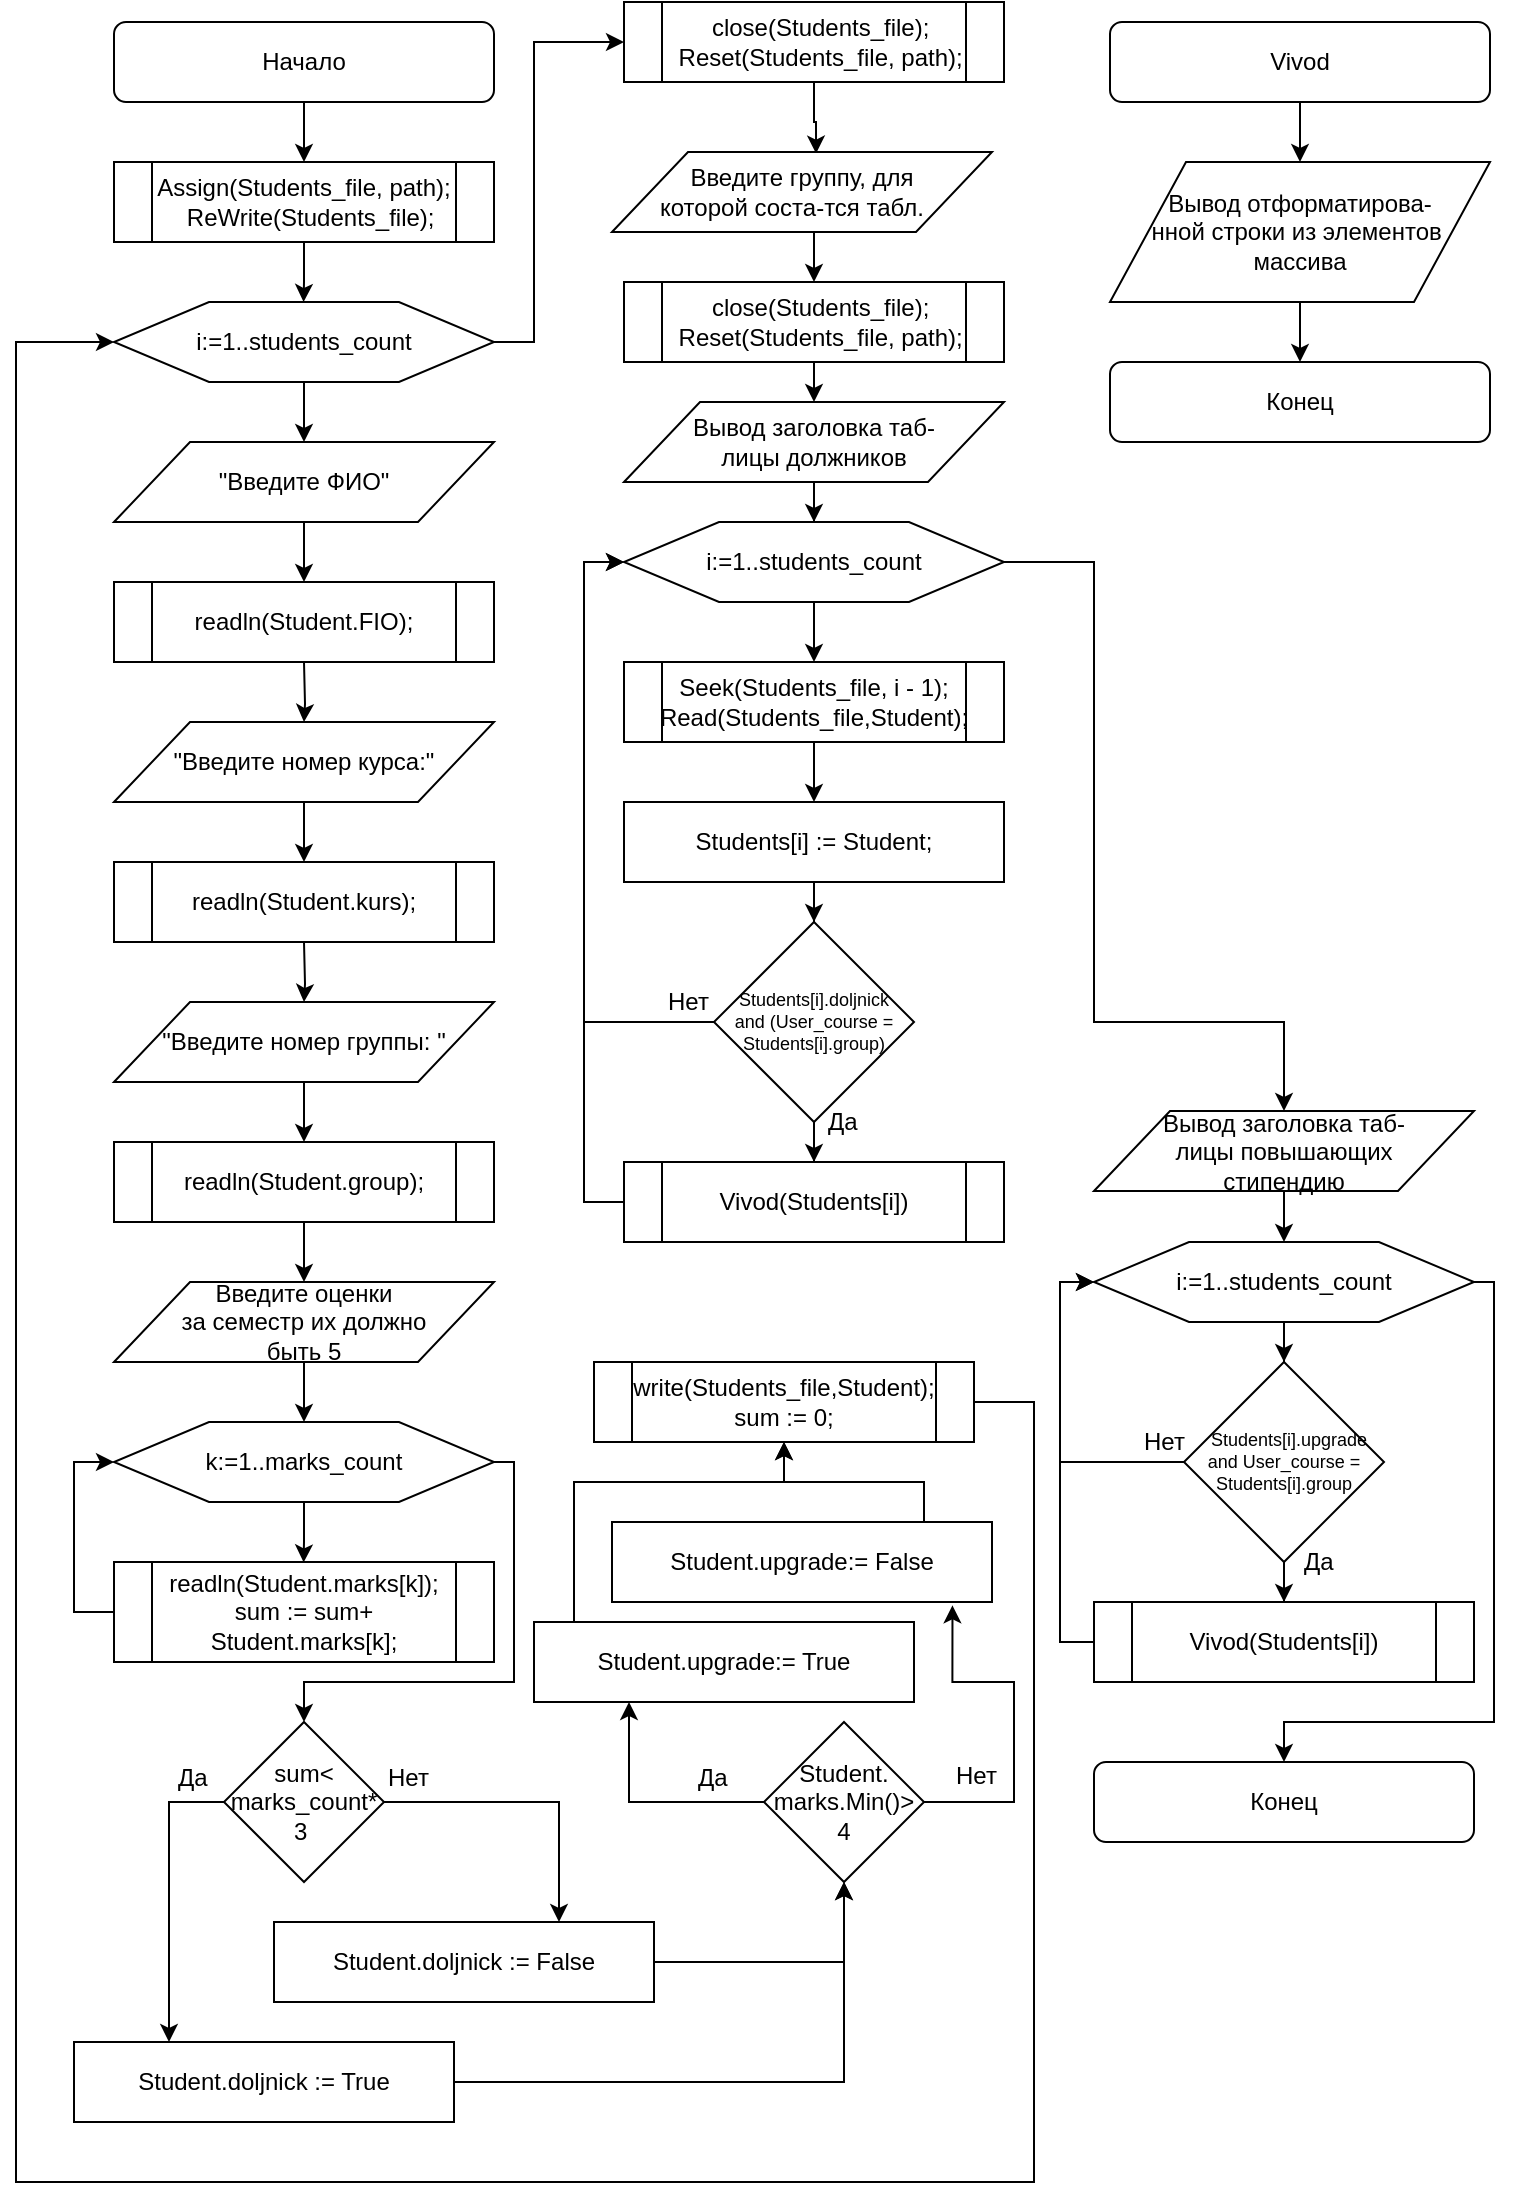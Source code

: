 <mxfile version="12.2.8" type="device" pages="1"><diagram id="uEKd1bKO2W12qdS3lmsV" name="Page-1"><mxGraphModel dx="920" dy="822" grid="1" gridSize="10" guides="1" tooltips="1" connect="1" arrows="1" fold="1" page="1" pageScale="1" pageWidth="826" pageHeight="1169" math="0" shadow="0"><root><mxCell id="0"/><mxCell id="1" parent="0"/><mxCell id="kkYclSk8KQMGGhpeGAz3-8" style="edgeStyle=orthogonalEdgeStyle;rounded=0;orthogonalLoop=1;jettySize=auto;html=1;" parent="1" source="kkYclSk8KQMGGhpeGAz3-1" target="kkYclSk8KQMGGhpeGAz3-7" edge="1"><mxGeometry relative="1" as="geometry"/></mxCell><mxCell id="kkYclSk8KQMGGhpeGAz3-1" value="Начало" style="rounded=1;whiteSpace=wrap;html=1;" parent="1" vertex="1"><mxGeometry x="120" y="40" width="190" height="40" as="geometry"/></mxCell><mxCell id="kkYclSk8KQMGGhpeGAz3-4" style="edgeStyle=orthogonalEdgeStyle;rounded=0;orthogonalLoop=1;jettySize=auto;html=1;" parent="1" source="kkYclSk8KQMGGhpeGAz3-2" target="kkYclSk8KQMGGhpeGAz3-3" edge="1"><mxGeometry relative="1" as="geometry"/></mxCell><mxCell id="kkYclSk8KQMGGhpeGAz3-2" value="Vivod" style="rounded=1;whiteSpace=wrap;html=1;" parent="1" vertex="1"><mxGeometry x="618" y="40" width="190" height="40" as="geometry"/></mxCell><mxCell id="kkYclSk8KQMGGhpeGAz3-6" style="edgeStyle=orthogonalEdgeStyle;rounded=0;orthogonalLoop=1;jettySize=auto;html=1;entryX=0.5;entryY=0;entryDx=0;entryDy=0;" parent="1" source="kkYclSk8KQMGGhpeGAz3-3" target="kkYclSk8KQMGGhpeGAz3-5" edge="1"><mxGeometry relative="1" as="geometry"/></mxCell><mxCell id="kkYclSk8KQMGGhpeGAz3-3" value="Вывод отформатирова-&lt;br&gt;нной строки из элементов&amp;nbsp;&lt;br&gt;массива" style="shape=parallelogram;perimeter=parallelogramPerimeter;whiteSpace=wrap;html=1;" parent="1" vertex="1"><mxGeometry x="618" y="110" width="190" height="70" as="geometry"/></mxCell><mxCell id="kkYclSk8KQMGGhpeGAz3-5" value="Конец" style="rounded=1;whiteSpace=wrap;html=1;" parent="1" vertex="1"><mxGeometry x="618" y="210" width="190" height="40" as="geometry"/></mxCell><mxCell id="kkYclSk8KQMGGhpeGAz3-12" style="edgeStyle=orthogonalEdgeStyle;rounded=0;orthogonalLoop=1;jettySize=auto;html=1;" parent="1" source="kkYclSk8KQMGGhpeGAz3-7" edge="1"><mxGeometry relative="1" as="geometry"><mxPoint x="214.793" y="180" as="targetPoint"/></mxGeometry></mxCell><mxCell id="kkYclSk8KQMGGhpeGAz3-7" value="&lt;div&gt;Assign(Students_file, path);&lt;/div&gt;&lt;div&gt;&amp;nbsp; ReWrite(Students_file);&lt;/div&gt;" style="shape=process;whiteSpace=wrap;html=1;backgroundOutline=1;" parent="1" vertex="1"><mxGeometry x="120" y="110" width="190" height="40" as="geometry"/></mxCell><mxCell id="kkYclSk8KQMGGhpeGAz3-10" value="readln(Student.FIO);" style="shape=process;whiteSpace=wrap;html=1;backgroundOutline=1;" parent="1" vertex="1"><mxGeometry x="120" y="320" width="190" height="40" as="geometry"/></mxCell><mxCell id="k2EgbOSEoCceHoaoDrdN-3" style="edgeStyle=orthogonalEdgeStyle;rounded=0;orthogonalLoop=1;jettySize=auto;html=1;" parent="1" source="kkYclSk8KQMGGhpeGAz3-13" target="k2EgbOSEoCceHoaoDrdN-2" edge="1"><mxGeometry relative="1" as="geometry"/></mxCell><mxCell id="k2EgbOSEoCceHoaoDrdN-49" style="edgeStyle=orthogonalEdgeStyle;rounded=0;orthogonalLoop=1;jettySize=auto;html=1;entryX=0;entryY=0.5;entryDx=0;entryDy=0;" parent="1" source="kkYclSk8KQMGGhpeGAz3-13" target="k2EgbOSEoCceHoaoDrdN-46" edge="1"><mxGeometry relative="1" as="geometry"><Array as="points"><mxPoint x="330" y="200"/><mxPoint x="330" y="50"/></Array></mxGeometry></mxCell><mxCell id="kkYclSk8KQMGGhpeGAz3-13" value="i:=1..students_count" style="shape=hexagon;perimeter=hexagonPerimeter2;whiteSpace=wrap;html=1;" parent="1" vertex="1"><mxGeometry x="120" y="180" width="190" height="40" as="geometry"/></mxCell><mxCell id="k2EgbOSEoCceHoaoDrdN-4" style="edgeStyle=orthogonalEdgeStyle;rounded=0;orthogonalLoop=1;jettySize=auto;html=1;entryX=0.5;entryY=0;entryDx=0;entryDy=0;" parent="1" source="k2EgbOSEoCceHoaoDrdN-2" target="kkYclSk8KQMGGhpeGAz3-10" edge="1"><mxGeometry relative="1" as="geometry"><mxPoint x="215" y="310" as="targetPoint"/></mxGeometry></mxCell><mxCell id="k2EgbOSEoCceHoaoDrdN-2" value="&quot;Введите ФИО&quot;" style="shape=parallelogram;perimeter=parallelogramPerimeter;whiteSpace=wrap;html=1;" parent="1" vertex="1"><mxGeometry x="120" y="250" width="190" height="40" as="geometry"/></mxCell><mxCell id="k2EgbOSEoCceHoaoDrdN-7" style="edgeStyle=orthogonalEdgeStyle;rounded=0;orthogonalLoop=1;jettySize=auto;html=1;" parent="1" target="k2EgbOSEoCceHoaoDrdN-8" edge="1"><mxGeometry relative="1" as="geometry"><mxPoint x="215" y="360" as="sourcePoint"/></mxGeometry></mxCell><mxCell id="k2EgbOSEoCceHoaoDrdN-8" value="&quot;Введите номер курса:&quot;" style="shape=parallelogram;perimeter=parallelogramPerimeter;whiteSpace=wrap;html=1;" parent="1" vertex="1"><mxGeometry x="120" y="390" width="190" height="40" as="geometry"/></mxCell><mxCell id="k2EgbOSEoCceHoaoDrdN-9" value="readln(Student.kurs);" style="shape=process;whiteSpace=wrap;html=1;backgroundOutline=1;" parent="1" vertex="1"><mxGeometry x="120" y="460" width="190" height="40" as="geometry"/></mxCell><mxCell id="k2EgbOSEoCceHoaoDrdN-10" style="edgeStyle=orthogonalEdgeStyle;rounded=0;orthogonalLoop=1;jettySize=auto;html=1;entryX=0.5;entryY=0;entryDx=0;entryDy=0;" parent="1" source="k2EgbOSEoCceHoaoDrdN-8" target="k2EgbOSEoCceHoaoDrdN-9" edge="1"><mxGeometry relative="1" as="geometry"><mxPoint x="215" y="450" as="targetPoint"/></mxGeometry></mxCell><mxCell id="k2EgbOSEoCceHoaoDrdN-11" style="edgeStyle=orthogonalEdgeStyle;rounded=0;orthogonalLoop=1;jettySize=auto;html=1;" parent="1" target="k2EgbOSEoCceHoaoDrdN-12" edge="1"><mxGeometry relative="1" as="geometry"><mxPoint x="215" y="500" as="sourcePoint"/></mxGeometry></mxCell><mxCell id="k2EgbOSEoCceHoaoDrdN-12" value="&quot;Введите номер группы:&amp;nbsp;&quot;" style="shape=parallelogram;perimeter=parallelogramPerimeter;whiteSpace=wrap;html=1;" parent="1" vertex="1"><mxGeometry x="120" y="530" width="190" height="40" as="geometry"/></mxCell><mxCell id="k2EgbOSEoCceHoaoDrdN-16" style="edgeStyle=orthogonalEdgeStyle;rounded=0;orthogonalLoop=1;jettySize=auto;html=1;entryX=0.5;entryY=0;entryDx=0;entryDy=0;" parent="1" source="k2EgbOSEoCceHoaoDrdN-13" target="k2EgbOSEoCceHoaoDrdN-15" edge="1"><mxGeometry relative="1" as="geometry"/></mxCell><mxCell id="k2EgbOSEoCceHoaoDrdN-13" value="readln(Student.group);" style="shape=process;whiteSpace=wrap;html=1;backgroundOutline=1;" parent="1" vertex="1"><mxGeometry x="120" y="600" width="190" height="40" as="geometry"/></mxCell><mxCell id="k2EgbOSEoCceHoaoDrdN-14" style="edgeStyle=orthogonalEdgeStyle;rounded=0;orthogonalLoop=1;jettySize=auto;html=1;entryX=0.5;entryY=0;entryDx=0;entryDy=0;" parent="1" source="k2EgbOSEoCceHoaoDrdN-12" target="k2EgbOSEoCceHoaoDrdN-13" edge="1"><mxGeometry relative="1" as="geometry"><mxPoint x="215" y="590" as="targetPoint"/></mxGeometry></mxCell><mxCell id="k2EgbOSEoCceHoaoDrdN-18" style="edgeStyle=orthogonalEdgeStyle;rounded=0;orthogonalLoop=1;jettySize=auto;html=1;" parent="1" source="k2EgbOSEoCceHoaoDrdN-15" target="k2EgbOSEoCceHoaoDrdN-17" edge="1"><mxGeometry relative="1" as="geometry"/></mxCell><mxCell id="k2EgbOSEoCceHoaoDrdN-15" value="Введите оценки &lt;br&gt;за семестр их должно &lt;br&gt;быть 5" style="shape=parallelogram;perimeter=parallelogramPerimeter;whiteSpace=wrap;html=1;" parent="1" vertex="1"><mxGeometry x="120" y="670" width="190" height="40" as="geometry"/></mxCell><mxCell id="k2EgbOSEoCceHoaoDrdN-21" style="edgeStyle=orthogonalEdgeStyle;rounded=0;orthogonalLoop=1;jettySize=auto;html=1;entryX=0.5;entryY=0;entryDx=0;entryDy=0;" parent="1" source="k2EgbOSEoCceHoaoDrdN-17" edge="1"><mxGeometry relative="1" as="geometry"><mxPoint x="214.793" y="810.207" as="targetPoint"/></mxGeometry></mxCell><mxCell id="k2EgbOSEoCceHoaoDrdN-35" style="edgeStyle=orthogonalEdgeStyle;rounded=0;orthogonalLoop=1;jettySize=auto;html=1;entryX=0.5;entryY=0;entryDx=0;entryDy=0;" parent="1" source="k2EgbOSEoCceHoaoDrdN-17" target="k2EgbOSEoCceHoaoDrdN-23" edge="1"><mxGeometry relative="1" as="geometry"><Array as="points"><mxPoint x="320" y="760"/><mxPoint x="320" y="870"/><mxPoint x="215" y="870"/></Array></mxGeometry></mxCell><mxCell id="k2EgbOSEoCceHoaoDrdN-17" value="k:=1..marks_count" style="shape=hexagon;perimeter=hexagonPerimeter2;whiteSpace=wrap;html=1;" parent="1" vertex="1"><mxGeometry x="120" y="740" width="190" height="40" as="geometry"/></mxCell><mxCell id="k2EgbOSEoCceHoaoDrdN-34" style="edgeStyle=orthogonalEdgeStyle;rounded=0;orthogonalLoop=1;jettySize=auto;html=1;entryX=0;entryY=0.5;entryDx=0;entryDy=0;" parent="1" source="k2EgbOSEoCceHoaoDrdN-22" target="k2EgbOSEoCceHoaoDrdN-17" edge="1"><mxGeometry relative="1" as="geometry"><Array as="points"><mxPoint x="100" y="835"/><mxPoint x="100" y="760"/></Array></mxGeometry></mxCell><mxCell id="k2EgbOSEoCceHoaoDrdN-22" value="readln(Student.marks[k]);&lt;br&gt;sum := sum+ Student.marks[k];" style="shape=process;whiteSpace=wrap;html=1;backgroundOutline=1;" parent="1" vertex="1"><mxGeometry x="120" y="810" width="190" height="50" as="geometry"/></mxCell><mxCell id="k2EgbOSEoCceHoaoDrdN-27" style="edgeStyle=orthogonalEdgeStyle;rounded=0;orthogonalLoop=1;jettySize=auto;html=1;entryX=0.25;entryY=0;entryDx=0;entryDy=0;" parent="1" source="k2EgbOSEoCceHoaoDrdN-23" target="k2EgbOSEoCceHoaoDrdN-25" edge="1"><mxGeometry relative="1" as="geometry"><Array as="points"><mxPoint x="147" y="930"/></Array></mxGeometry></mxCell><mxCell id="k2EgbOSEoCceHoaoDrdN-29" style="edgeStyle=orthogonalEdgeStyle;rounded=0;orthogonalLoop=1;jettySize=auto;html=1;entryX=0.75;entryY=0;entryDx=0;entryDy=0;" parent="1" source="k2EgbOSEoCceHoaoDrdN-23" target="k2EgbOSEoCceHoaoDrdN-26" edge="1"><mxGeometry relative="1" as="geometry"><Array as="points"><mxPoint x="342" y="930"/></Array></mxGeometry></mxCell><mxCell id="k2EgbOSEoCceHoaoDrdN-23" value="sum&amp;lt; marks_count* 3&amp;nbsp;" style="rhombus;whiteSpace=wrap;html=1;" parent="1" vertex="1"><mxGeometry x="175" y="890" width="80" height="80" as="geometry"/></mxCell><mxCell id="k2EgbOSEoCceHoaoDrdN-33" style="edgeStyle=orthogonalEdgeStyle;rounded=0;orthogonalLoop=1;jettySize=auto;html=1;entryX=0.5;entryY=1;entryDx=0;entryDy=0;" parent="1" source="k2EgbOSEoCceHoaoDrdN-25" target="k2EgbOSEoCceHoaoDrdN-31" edge="1"><mxGeometry relative="1" as="geometry"/></mxCell><mxCell id="k2EgbOSEoCceHoaoDrdN-25" value="Student.doljnick := True" style="rounded=0;whiteSpace=wrap;html=1;" parent="1" vertex="1"><mxGeometry x="100" y="1050" width="190" height="40" as="geometry"/></mxCell><mxCell id="k2EgbOSEoCceHoaoDrdN-32" style="edgeStyle=orthogonalEdgeStyle;rounded=0;orthogonalLoop=1;jettySize=auto;html=1;entryX=0.5;entryY=1;entryDx=0;entryDy=0;" parent="1" source="k2EgbOSEoCceHoaoDrdN-26" target="k2EgbOSEoCceHoaoDrdN-31" edge="1"><mxGeometry relative="1" as="geometry"/></mxCell><mxCell id="k2EgbOSEoCceHoaoDrdN-26" value="Student.doljnick := False" style="rounded=0;whiteSpace=wrap;html=1;" parent="1" vertex="1"><mxGeometry x="200" y="990" width="190" height="40" as="geometry"/></mxCell><mxCell id="k2EgbOSEoCceHoaoDrdN-28" value="Да" style="text;html=1;resizable=0;points=[];autosize=1;align=left;verticalAlign=top;spacingTop=-4;" parent="1" vertex="1"><mxGeometry x="150" y="908" width="30" height="20" as="geometry"/></mxCell><mxCell id="k2EgbOSEoCceHoaoDrdN-30" value="Нет" style="text;html=1;resizable=0;points=[];autosize=1;align=left;verticalAlign=top;spacingTop=-4;" parent="1" vertex="1"><mxGeometry x="255" y="908" width="40" height="20" as="geometry"/></mxCell><mxCell id="k2EgbOSEoCceHoaoDrdN-38" style="edgeStyle=orthogonalEdgeStyle;rounded=0;orthogonalLoop=1;jettySize=auto;html=1;entryX=0.25;entryY=1;entryDx=0;entryDy=0;" parent="1" source="k2EgbOSEoCceHoaoDrdN-31" target="k2EgbOSEoCceHoaoDrdN-37" edge="1"><mxGeometry relative="1" as="geometry"><Array as="points"><mxPoint x="378" y="930"/></Array></mxGeometry></mxCell><mxCell id="k2EgbOSEoCceHoaoDrdN-40" style="edgeStyle=orthogonalEdgeStyle;rounded=0;orthogonalLoop=1;jettySize=auto;html=1;entryX=0.896;entryY=1.042;entryDx=0;entryDy=0;entryPerimeter=0;" parent="1" source="k2EgbOSEoCceHoaoDrdN-31" target="k2EgbOSEoCceHoaoDrdN-36" edge="1"><mxGeometry relative="1" as="geometry"><Array as="points"><mxPoint x="570" y="930"/><mxPoint x="570" y="870"/></Array></mxGeometry></mxCell><mxCell id="k2EgbOSEoCceHoaoDrdN-31" value="Student.&lt;br&gt;marks.Min()&amp;gt; 4" style="rhombus;whiteSpace=wrap;html=1;" parent="1" vertex="1"><mxGeometry x="445" y="890" width="80" height="80" as="geometry"/></mxCell><mxCell id="k2EgbOSEoCceHoaoDrdN-44" style="edgeStyle=orthogonalEdgeStyle;rounded=0;orthogonalLoop=1;jettySize=auto;html=1;entryX=0.5;entryY=1;entryDx=0;entryDy=0;" parent="1" source="k2EgbOSEoCceHoaoDrdN-36" target="k2EgbOSEoCceHoaoDrdN-42" edge="1"><mxGeometry relative="1" as="geometry"><Array as="points"><mxPoint x="525" y="770"/><mxPoint x="455" y="770"/></Array></mxGeometry></mxCell><mxCell id="k2EgbOSEoCceHoaoDrdN-36" value="Student.upgrade:= False" style="rounded=0;whiteSpace=wrap;html=1;" parent="1" vertex="1"><mxGeometry x="369" y="790" width="190" height="40" as="geometry"/></mxCell><mxCell id="k2EgbOSEoCceHoaoDrdN-43" style="edgeStyle=orthogonalEdgeStyle;rounded=0;orthogonalLoop=1;jettySize=auto;html=1;" parent="1" source="k2EgbOSEoCceHoaoDrdN-37" target="k2EgbOSEoCceHoaoDrdN-42" edge="1"><mxGeometry relative="1" as="geometry"><Array as="points"><mxPoint x="350" y="770"/><mxPoint x="455" y="770"/></Array></mxGeometry></mxCell><mxCell id="k2EgbOSEoCceHoaoDrdN-37" value="Student.upgrade:= True" style="rounded=0;whiteSpace=wrap;html=1;" parent="1" vertex="1"><mxGeometry x="330" y="840" width="190" height="40" as="geometry"/></mxCell><mxCell id="k2EgbOSEoCceHoaoDrdN-39" value="Да" style="text;html=1;resizable=0;points=[];autosize=1;align=left;verticalAlign=top;spacingTop=-4;" parent="1" vertex="1"><mxGeometry x="410" y="908" width="30" height="20" as="geometry"/></mxCell><mxCell id="k2EgbOSEoCceHoaoDrdN-41" value="Нет" style="text;html=1;resizable=0;points=[];autosize=1;align=left;verticalAlign=top;spacingTop=-4;" parent="1" vertex="1"><mxGeometry x="539" y="907" width="40" height="20" as="geometry"/></mxCell><mxCell id="k2EgbOSEoCceHoaoDrdN-45" style="edgeStyle=orthogonalEdgeStyle;rounded=0;orthogonalLoop=1;jettySize=auto;html=1;entryX=0;entryY=0.5;entryDx=0;entryDy=0;" parent="1" source="k2EgbOSEoCceHoaoDrdN-42" target="kkYclSk8KQMGGhpeGAz3-13" edge="1"><mxGeometry relative="1" as="geometry"><mxPoint x="650" y="860" as="targetPoint"/><Array as="points"><mxPoint x="580" y="730"/><mxPoint x="580" y="1120"/><mxPoint x="71" y="1120"/><mxPoint x="71" y="200"/></Array></mxGeometry></mxCell><mxCell id="k2EgbOSEoCceHoaoDrdN-42" value="write(Students_file,Student);&lt;br&gt;sum := 0;" style="shape=process;whiteSpace=wrap;html=1;backgroundOutline=1;" parent="1" vertex="1"><mxGeometry x="360" y="710" width="190" height="40" as="geometry"/></mxCell><mxCell id="K20e5hmuOA0bJ3TV23ez-3" style="edgeStyle=orthogonalEdgeStyle;rounded=0;orthogonalLoop=1;jettySize=auto;html=1;entryX=0.537;entryY=0.02;entryDx=0;entryDy=0;entryPerimeter=0;" edge="1" parent="1" source="k2EgbOSEoCceHoaoDrdN-46" target="K20e5hmuOA0bJ3TV23ez-2"><mxGeometry relative="1" as="geometry"><Array as="points"><mxPoint x="470" y="90"/></Array></mxGeometry></mxCell><mxCell id="k2EgbOSEoCceHoaoDrdN-46" value="&lt;div&gt;&amp;nbsp; close(Students_file);&lt;/div&gt;&lt;div&gt;&amp;nbsp; Reset(Students_file, path);&lt;/div&gt;" style="shape=process;whiteSpace=wrap;html=1;backgroundOutline=1;" parent="1" vertex="1"><mxGeometry x="375" y="30" width="190" height="40" as="geometry"/></mxCell><mxCell id="k2EgbOSEoCceHoaoDrdN-52" style="edgeStyle=orthogonalEdgeStyle;rounded=0;orthogonalLoop=1;jettySize=auto;html=1;" parent="1" source="k2EgbOSEoCceHoaoDrdN-47" target="k2EgbOSEoCceHoaoDrdN-50" edge="1"><mxGeometry relative="1" as="geometry"/></mxCell><mxCell id="k2EgbOSEoCceHoaoDrdN-47" value="Вывод заголовка таб-&lt;br&gt;лицы должников" style="shape=parallelogram;perimeter=parallelogramPerimeter;whiteSpace=wrap;html=1;" parent="1" vertex="1"><mxGeometry x="375" y="230" width="190" height="40" as="geometry"/></mxCell><mxCell id="k2EgbOSEoCceHoaoDrdN-53" style="edgeStyle=orthogonalEdgeStyle;rounded=0;orthogonalLoop=1;jettySize=auto;html=1;" parent="1" source="k2EgbOSEoCceHoaoDrdN-50" target="k2EgbOSEoCceHoaoDrdN-51" edge="1"><mxGeometry relative="1" as="geometry"/></mxCell><mxCell id="k2EgbOSEoCceHoaoDrdN-81" style="edgeStyle=orthogonalEdgeStyle;rounded=0;orthogonalLoop=1;jettySize=auto;html=1;entryX=0.5;entryY=0;entryDx=0;entryDy=0;" parent="1" source="k2EgbOSEoCceHoaoDrdN-50" target="k2EgbOSEoCceHoaoDrdN-67" edge="1"><mxGeometry relative="1" as="geometry"><mxPoint x="690" y="540" as="targetPoint"/><Array as="points"><mxPoint x="610" y="310"/><mxPoint x="610" y="540"/><mxPoint x="705" y="540"/></Array></mxGeometry></mxCell><mxCell id="k2EgbOSEoCceHoaoDrdN-50" value="i:=1..students_count" style="shape=hexagon;perimeter=hexagonPerimeter2;whiteSpace=wrap;html=1;" parent="1" vertex="1"><mxGeometry x="375" y="290" width="190" height="40" as="geometry"/></mxCell><mxCell id="k2EgbOSEoCceHoaoDrdN-57" style="edgeStyle=orthogonalEdgeStyle;rounded=0;orthogonalLoop=1;jettySize=auto;html=1;" parent="1" source="k2EgbOSEoCceHoaoDrdN-51" target="k2EgbOSEoCceHoaoDrdN-55" edge="1"><mxGeometry relative="1" as="geometry"/></mxCell><mxCell id="k2EgbOSEoCceHoaoDrdN-51" value="&lt;div&gt;Seek(Students_file, i - 1);&lt;/div&gt;&lt;div&gt;Read(Students_file,Student);&lt;/div&gt;" style="shape=process;whiteSpace=wrap;html=1;backgroundOutline=1;" parent="1" vertex="1"><mxGeometry x="375" y="360" width="190" height="40" as="geometry"/></mxCell><mxCell id="k2EgbOSEoCceHoaoDrdN-58" style="edgeStyle=orthogonalEdgeStyle;rounded=0;orthogonalLoop=1;jettySize=auto;html=1;entryX=0.5;entryY=0;entryDx=0;entryDy=0;" parent="1" source="k2EgbOSEoCceHoaoDrdN-55" target="k2EgbOSEoCceHoaoDrdN-56" edge="1"><mxGeometry relative="1" as="geometry"/></mxCell><mxCell id="k2EgbOSEoCceHoaoDrdN-55" value="Students[i] := Student;" style="rounded=0;whiteSpace=wrap;html=1;" parent="1" vertex="1"><mxGeometry x="375" y="430" width="190" height="40" as="geometry"/></mxCell><mxCell id="k2EgbOSEoCceHoaoDrdN-61" style="edgeStyle=orthogonalEdgeStyle;rounded=0;orthogonalLoop=1;jettySize=auto;html=1;entryX=0.5;entryY=0;entryDx=0;entryDy=0;" parent="1" source="k2EgbOSEoCceHoaoDrdN-56" target="k2EgbOSEoCceHoaoDrdN-60" edge="1"><mxGeometry relative="1" as="geometry"/></mxCell><mxCell id="k2EgbOSEoCceHoaoDrdN-64" style="edgeStyle=orthogonalEdgeStyle;rounded=0;orthogonalLoop=1;jettySize=auto;html=1;entryX=0;entryY=0.5;entryDx=0;entryDy=0;" parent="1" source="k2EgbOSEoCceHoaoDrdN-56" target="k2EgbOSEoCceHoaoDrdN-50" edge="1"><mxGeometry relative="1" as="geometry"><mxPoint x="355" y="540" as="targetPoint"/><Array as="points"><mxPoint x="355" y="540"/><mxPoint x="355" y="310"/></Array></mxGeometry></mxCell><mxCell id="k2EgbOSEoCceHoaoDrdN-56" value="Students[i].doljnick &lt;br&gt;and (User_course = Students[i].group)" style="rhombus;whiteSpace=wrap;html=1;fontSize=9;" parent="1" vertex="1"><mxGeometry x="420" y="490" width="100" height="100" as="geometry"/></mxCell><mxCell id="k2EgbOSEoCceHoaoDrdN-63" style="edgeStyle=orthogonalEdgeStyle;rounded=0;orthogonalLoop=1;jettySize=auto;html=1;entryX=0;entryY=0.5;entryDx=0;entryDy=0;" parent="1" source="k2EgbOSEoCceHoaoDrdN-60" target="k2EgbOSEoCceHoaoDrdN-50" edge="1"><mxGeometry relative="1" as="geometry"><Array as="points"><mxPoint x="355" y="630"/><mxPoint x="355" y="310"/></Array></mxGeometry></mxCell><mxCell id="k2EgbOSEoCceHoaoDrdN-60" value="Vivod(Students[i])" style="shape=process;whiteSpace=wrap;html=1;backgroundOutline=1;" parent="1" vertex="1"><mxGeometry x="375" y="610" width="190" height="40" as="geometry"/></mxCell><mxCell id="k2EgbOSEoCceHoaoDrdN-62" value="Да" style="text;html=1;resizable=0;points=[];autosize=1;align=left;verticalAlign=top;spacingTop=-4;" parent="1" vertex="1"><mxGeometry x="475" y="580" width="30" height="20" as="geometry"/></mxCell><mxCell id="k2EgbOSEoCceHoaoDrdN-65" value="Нет" style="text;html=1;resizable=0;points=[];autosize=1;align=left;verticalAlign=top;spacingTop=-4;" parent="1" vertex="1"><mxGeometry x="395" y="520" width="40" height="20" as="geometry"/></mxCell><mxCell id="k2EgbOSEoCceHoaoDrdN-66" style="edgeStyle=orthogonalEdgeStyle;rounded=0;orthogonalLoop=1;jettySize=auto;html=1;" parent="1" source="k2EgbOSEoCceHoaoDrdN-67" target="k2EgbOSEoCceHoaoDrdN-69" edge="1"><mxGeometry relative="1" as="geometry"/></mxCell><mxCell id="k2EgbOSEoCceHoaoDrdN-67" value="Вывод заголовка таб-&lt;br&gt;лицы повышающих &lt;br&gt;стипендию" style="shape=parallelogram;perimeter=parallelogramPerimeter;whiteSpace=wrap;html=1;" parent="1" vertex="1"><mxGeometry x="610" y="584.5" width="190" height="40" as="geometry"/></mxCell><mxCell id="k2EgbOSEoCceHoaoDrdN-83" style="edgeStyle=orthogonalEdgeStyle;rounded=0;orthogonalLoop=1;jettySize=auto;html=1;" parent="1" source="k2EgbOSEoCceHoaoDrdN-69" target="k2EgbOSEoCceHoaoDrdN-76" edge="1"><mxGeometry relative="1" as="geometry"/></mxCell><mxCell id="k2EgbOSEoCceHoaoDrdN-86" style="edgeStyle=orthogonalEdgeStyle;rounded=0;orthogonalLoop=1;jettySize=auto;html=1;" parent="1" source="k2EgbOSEoCceHoaoDrdN-69" target="k2EgbOSEoCceHoaoDrdN-84" edge="1"><mxGeometry relative="1" as="geometry"><Array as="points"><mxPoint x="810" y="670"/><mxPoint x="810" y="890"/><mxPoint x="705" y="890"/></Array></mxGeometry></mxCell><mxCell id="k2EgbOSEoCceHoaoDrdN-69" value="i:=1..students_count" style="shape=hexagon;perimeter=hexagonPerimeter2;whiteSpace=wrap;html=1;" parent="1" vertex="1"><mxGeometry x="610" y="650" width="190" height="40" as="geometry"/></mxCell><mxCell id="k2EgbOSEoCceHoaoDrdN-74" style="edgeStyle=orthogonalEdgeStyle;rounded=0;orthogonalLoop=1;jettySize=auto;html=1;entryX=0.5;entryY=0;entryDx=0;entryDy=0;" parent="1" source="k2EgbOSEoCceHoaoDrdN-76" target="k2EgbOSEoCceHoaoDrdN-78" edge="1"><mxGeometry relative="1" as="geometry"/></mxCell><mxCell id="k2EgbOSEoCceHoaoDrdN-75" style="edgeStyle=orthogonalEdgeStyle;rounded=0;orthogonalLoop=1;jettySize=auto;html=1;entryX=0;entryY=0.5;entryDx=0;entryDy=0;" parent="1" source="k2EgbOSEoCceHoaoDrdN-76" target="k2EgbOSEoCceHoaoDrdN-69" edge="1"><mxGeometry relative="1" as="geometry"><mxPoint x="593" y="903.5" as="targetPoint"/><Array as="points"><mxPoint x="593" y="760"/><mxPoint x="593" y="670"/></Array></mxGeometry></mxCell><mxCell id="k2EgbOSEoCceHoaoDrdN-76" value="&amp;nbsp; Students[i].upgrade &lt;br&gt;and User_course = Students[i].group" style="rhombus;whiteSpace=wrap;html=1;fontSize=9;" parent="1" vertex="1"><mxGeometry x="655" y="710" width="100" height="100" as="geometry"/></mxCell><mxCell id="k2EgbOSEoCceHoaoDrdN-77" style="edgeStyle=orthogonalEdgeStyle;rounded=0;orthogonalLoop=1;jettySize=auto;html=1;entryX=0;entryY=0.5;entryDx=0;entryDy=0;" parent="1" source="k2EgbOSEoCceHoaoDrdN-78" target="k2EgbOSEoCceHoaoDrdN-69" edge="1"><mxGeometry relative="1" as="geometry"><Array as="points"><mxPoint x="593" y="850"/><mxPoint x="593" y="670"/></Array></mxGeometry></mxCell><mxCell id="k2EgbOSEoCceHoaoDrdN-78" value="Vivod(Students[i])" style="shape=process;whiteSpace=wrap;html=1;backgroundOutline=1;" parent="1" vertex="1"><mxGeometry x="610" y="830" width="190" height="40" as="geometry"/></mxCell><mxCell id="k2EgbOSEoCceHoaoDrdN-79" value="Да" style="text;html=1;resizable=0;points=[];autosize=1;align=left;verticalAlign=top;spacingTop=-4;" parent="1" vertex="1"><mxGeometry x="713" y="800" width="30" height="20" as="geometry"/></mxCell><mxCell id="k2EgbOSEoCceHoaoDrdN-80" value="Нет" style="text;html=1;resizable=0;points=[];autosize=1;align=left;verticalAlign=top;spacingTop=-4;" parent="1" vertex="1"><mxGeometry x="633" y="740" width="40" height="20" as="geometry"/></mxCell><mxCell id="k2EgbOSEoCceHoaoDrdN-84" value="Конец" style="rounded=1;whiteSpace=wrap;html=1;" parent="1" vertex="1"><mxGeometry x="610" y="910" width="190" height="40" as="geometry"/></mxCell><mxCell id="K20e5hmuOA0bJ3TV23ez-5" style="edgeStyle=orthogonalEdgeStyle;rounded=0;orthogonalLoop=1;jettySize=auto;html=1;" edge="1" parent="1" source="K20e5hmuOA0bJ3TV23ez-2" target="K20e5hmuOA0bJ3TV23ez-4"><mxGeometry relative="1" as="geometry"><Array as="points"><mxPoint x="470" y="150"/><mxPoint x="470" y="150"/></Array></mxGeometry></mxCell><mxCell id="K20e5hmuOA0bJ3TV23ez-2" value="Введите группу, для&lt;br&gt;которой соста-тся табл.&amp;nbsp; &amp;nbsp;" style="shape=parallelogram;perimeter=parallelogramPerimeter;whiteSpace=wrap;html=1;" vertex="1" parent="1"><mxGeometry x="369" y="105" width="190" height="40" as="geometry"/></mxCell><mxCell id="K20e5hmuOA0bJ3TV23ez-6" style="edgeStyle=orthogonalEdgeStyle;rounded=0;orthogonalLoop=1;jettySize=auto;html=1;entryX=0.5;entryY=0;entryDx=0;entryDy=0;" edge="1" parent="1" source="K20e5hmuOA0bJ3TV23ez-4" target="k2EgbOSEoCceHoaoDrdN-47"><mxGeometry relative="1" as="geometry"><Array as="points"><mxPoint x="470" y="210"/><mxPoint x="470" y="210"/></Array></mxGeometry></mxCell><mxCell id="K20e5hmuOA0bJ3TV23ez-4" value="&lt;div&gt;&amp;nbsp; close(Students_file);&lt;/div&gt;&lt;div&gt;&amp;nbsp; Reset(Students_file, path);&lt;/div&gt;" style="shape=process;whiteSpace=wrap;html=1;backgroundOutline=1;" vertex="1" parent="1"><mxGeometry x="375" y="170" width="190" height="40" as="geometry"/></mxCell></root></mxGraphModel></diagram></mxfile>
